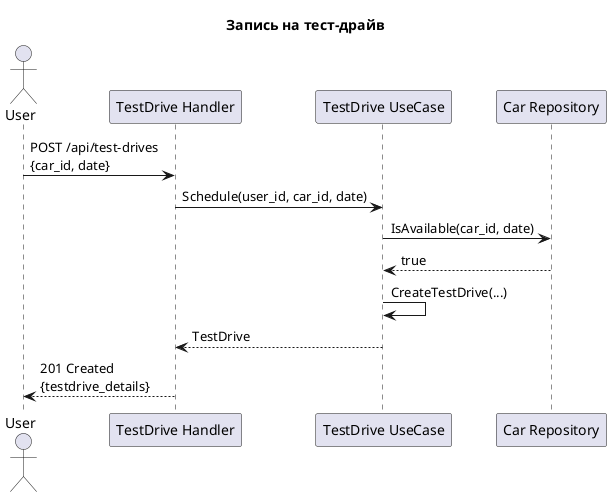 @startuml

title Запись на тест-драйв

actor User as user
participant "TestDrive Handler" as handler
participant "TestDrive UseCase" as usecase
participant "Car Repository" as car_repo

user -> handler: POST /api/test-drives\n{car_id, date}
handler -> usecase: Schedule(user_id, car_id, date)
usecase -> car_repo: IsAvailable(car_id, date)
car_repo --> usecase: true
usecase -> usecase: CreateTestDrive(...)
usecase --> handler: TestDrive
handler --> user: 201 Created\n{testdrive_details}

@enduml